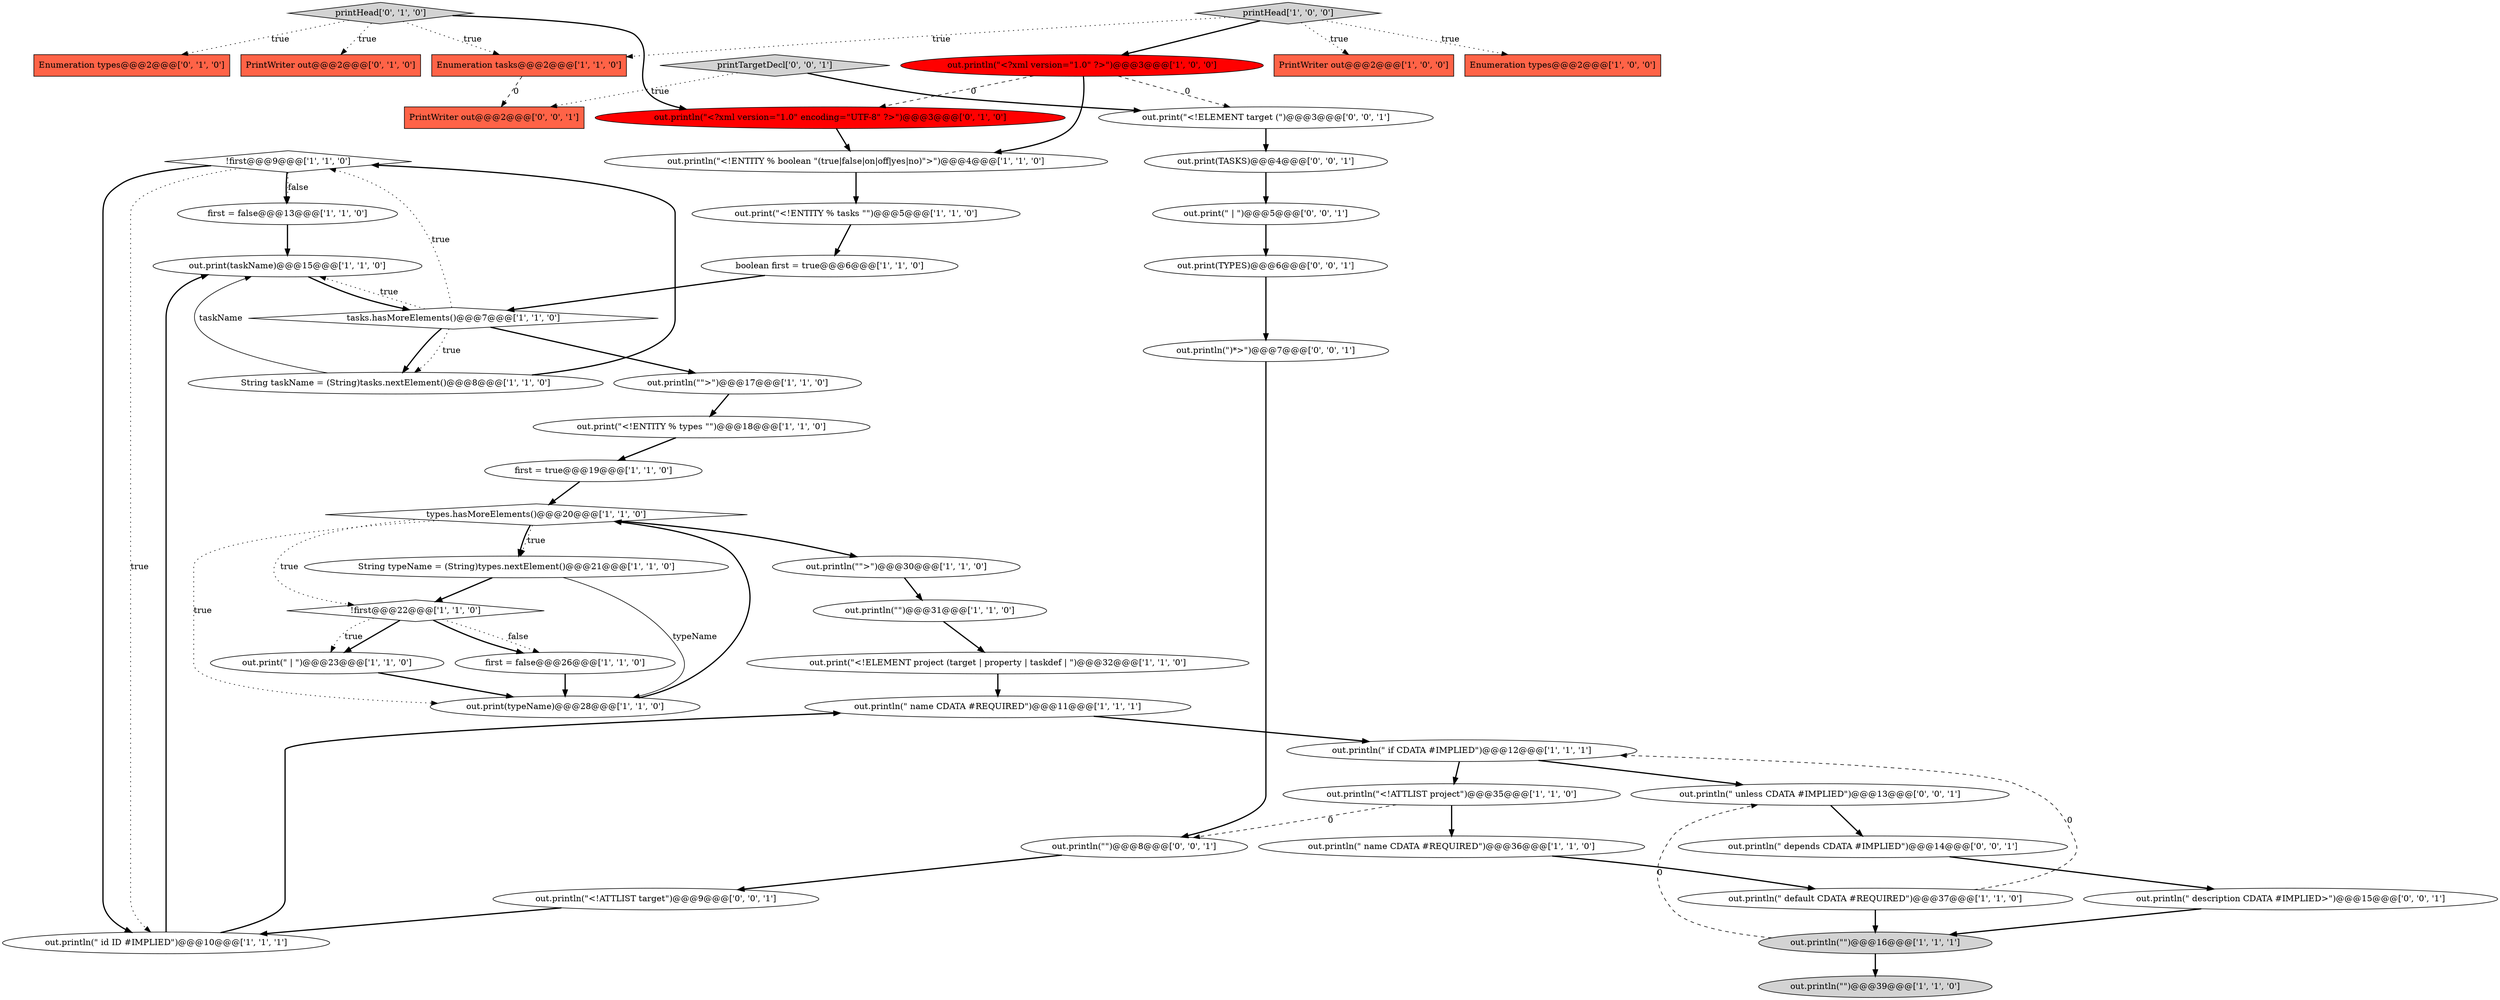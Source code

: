 digraph {
23 [style = filled, label = "!first@@@9@@@['1', '1', '0']", fillcolor = white, shape = diamond image = "AAA0AAABBB1BBB"];
30 [style = filled, label = "out.print(\" | \")@@@23@@@['1', '1', '0']", fillcolor = white, shape = ellipse image = "AAA0AAABBB1BBB"];
33 [style = filled, label = "Enumeration types@@@2@@@['0', '1', '0']", fillcolor = tomato, shape = box image = "AAA0AAABBB2BBB"];
43 [style = filled, label = "out.println(\"\")@@@8@@@['0', '0', '1']", fillcolor = white, shape = ellipse image = "AAA0AAABBB3BBB"];
22 [style = filled, label = "out.println(\"<?xml version=\"1.0\" ?>\")@@@3@@@['1', '0', '0']", fillcolor = red, shape = ellipse image = "AAA1AAABBB1BBB"];
7 [style = filled, label = "tasks.hasMoreElements()@@@7@@@['1', '1', '0']", fillcolor = white, shape = diamond image = "AAA0AAABBB1BBB"];
40 [style = filled, label = "out.print(TASKS)@@@4@@@['0', '0', '1']", fillcolor = white, shape = ellipse image = "AAA0AAABBB3BBB"];
37 [style = filled, label = "out.println(\" unless CDATA #IMPLIED\")@@@13@@@['0', '0', '1']", fillcolor = white, shape = ellipse image = "AAA0AAABBB3BBB"];
39 [style = filled, label = "out.print(\" | \")@@@5@@@['0', '0', '1']", fillcolor = white, shape = ellipse image = "AAA0AAABBB3BBB"];
6 [style = filled, label = "out.print(\"<!ELEMENT project (target | property | taskdef | \")@@@32@@@['1', '1', '0']", fillcolor = white, shape = ellipse image = "AAA0AAABBB1BBB"];
4 [style = filled, label = "out.println(\"\">\")@@@17@@@['1', '1', '0']", fillcolor = white, shape = ellipse image = "AAA0AAABBB1BBB"];
48 [style = filled, label = "out.print(TYPES)@@@6@@@['0', '0', '1']", fillcolor = white, shape = ellipse image = "AAA0AAABBB3BBB"];
12 [style = filled, label = "first = false@@@26@@@['1', '1', '0']", fillcolor = white, shape = ellipse image = "AAA0AAABBB1BBB"];
42 [style = filled, label = "out.print(\"<!ELEMENT target (\")@@@3@@@['0', '0', '1']", fillcolor = white, shape = ellipse image = "AAA0AAABBB3BBB"];
25 [style = filled, label = "!first@@@22@@@['1', '1', '0']", fillcolor = white, shape = diamond image = "AAA0AAABBB1BBB"];
11 [style = filled, label = "printHead['1', '0', '0']", fillcolor = lightgray, shape = diamond image = "AAA0AAABBB1BBB"];
1 [style = filled, label = "out.println(\"\")@@@16@@@['1', '1', '1']", fillcolor = lightgray, shape = ellipse image = "AAA0AAABBB1BBB"];
9 [style = filled, label = "types.hasMoreElements()@@@20@@@['1', '1', '0']", fillcolor = white, shape = diamond image = "AAA0AAABBB1BBB"];
27 [style = filled, label = "out.println(\" if CDATA #IMPLIED\")@@@12@@@['1', '1', '1']", fillcolor = white, shape = ellipse image = "AAA0AAABBB1BBB"];
18 [style = filled, label = "out.println(\"\">\")@@@30@@@['1', '1', '0']", fillcolor = white, shape = ellipse image = "AAA0AAABBB1BBB"];
35 [style = filled, label = "PrintWriter out@@@2@@@['0', '1', '0']", fillcolor = tomato, shape = box image = "AAA0AAABBB2BBB"];
38 [style = filled, label = "out.println(\")*>\")@@@7@@@['0', '0', '1']", fillcolor = white, shape = ellipse image = "AAA0AAABBB3BBB"];
31 [style = filled, label = "out.println(\"\")@@@31@@@['1', '1', '0']", fillcolor = white, shape = ellipse image = "AAA0AAABBB1BBB"];
2 [style = filled, label = "out.print(taskName)@@@15@@@['1', '1', '0']", fillcolor = white, shape = ellipse image = "AAA0AAABBB1BBB"];
41 [style = filled, label = "printTargetDecl['0', '0', '1']", fillcolor = lightgray, shape = diamond image = "AAA0AAABBB3BBB"];
15 [style = filled, label = "boolean first = true@@@6@@@['1', '1', '0']", fillcolor = white, shape = ellipse image = "AAA0AAABBB1BBB"];
21 [style = filled, label = "out.println(\" default CDATA #REQUIRED\")@@@37@@@['1', '1', '0']", fillcolor = white, shape = ellipse image = "AAA0AAABBB1BBB"];
46 [style = filled, label = "out.println(\" depends CDATA #IMPLIED\")@@@14@@@['0', '0', '1']", fillcolor = white, shape = ellipse image = "AAA0AAABBB3BBB"];
17 [style = filled, label = "String taskName = (String)tasks.nextElement()@@@8@@@['1', '1', '0']", fillcolor = white, shape = ellipse image = "AAA0AAABBB1BBB"];
36 [style = filled, label = "out.println(\"<?xml version=\"1.0\" encoding=\"UTF-8\" ?>\")@@@3@@@['0', '1', '0']", fillcolor = red, shape = ellipse image = "AAA1AAABBB2BBB"];
47 [style = filled, label = "out.println(\" description CDATA #IMPLIED>\")@@@15@@@['0', '0', '1']", fillcolor = white, shape = ellipse image = "AAA0AAABBB3BBB"];
0 [style = filled, label = "first = true@@@19@@@['1', '1', '0']", fillcolor = white, shape = ellipse image = "AAA0AAABBB1BBB"];
14 [style = filled, label = "out.println(\"<!ATTLIST project\")@@@35@@@['1', '1', '0']", fillcolor = white, shape = ellipse image = "AAA0AAABBB1BBB"];
29 [style = filled, label = "out.println(\"<!ENTITY % boolean \"(true|false|on|off|yes|no)\">\")@@@4@@@['1', '1', '0']", fillcolor = white, shape = ellipse image = "AAA0AAABBB1BBB"];
20 [style = filled, label = "Enumeration tasks@@@2@@@['1', '1', '0']", fillcolor = tomato, shape = box image = "AAA0AAABBB1BBB"];
3 [style = filled, label = "out.print(typeName)@@@28@@@['1', '1', '0']", fillcolor = white, shape = ellipse image = "AAA0AAABBB1BBB"];
10 [style = filled, label = "out.print(\"<!ENTITY % tasks \"\")@@@5@@@['1', '1', '0']", fillcolor = white, shape = ellipse image = "AAA0AAABBB1BBB"];
16 [style = filled, label = "out.println(\" name CDATA #REQUIRED\")@@@36@@@['1', '1', '0']", fillcolor = white, shape = ellipse image = "AAA0AAABBB1BBB"];
5 [style = filled, label = "PrintWriter out@@@2@@@['1', '0', '0']", fillcolor = tomato, shape = box image = "AAA0AAABBB1BBB"];
26 [style = filled, label = "out.print(\"<!ENTITY % types \"\")@@@18@@@['1', '1', '0']", fillcolor = white, shape = ellipse image = "AAA0AAABBB1BBB"];
13 [style = filled, label = "out.println(\" name CDATA #REQUIRED\")@@@11@@@['1', '1', '1']", fillcolor = white, shape = ellipse image = "AAA0AAABBB1BBB"];
32 [style = filled, label = "first = false@@@13@@@['1', '1', '0']", fillcolor = white, shape = ellipse image = "AAA0AAABBB1BBB"];
44 [style = filled, label = "out.println(\"<!ATTLIST target\")@@@9@@@['0', '0', '1']", fillcolor = white, shape = ellipse image = "AAA0AAABBB3BBB"];
34 [style = filled, label = "printHead['0', '1', '0']", fillcolor = lightgray, shape = diamond image = "AAA0AAABBB2BBB"];
8 [style = filled, label = "Enumeration types@@@2@@@['1', '0', '0']", fillcolor = tomato, shape = box image = "AAA0AAABBB1BBB"];
19 [style = filled, label = "out.println(\"\")@@@39@@@['1', '1', '0']", fillcolor = lightgray, shape = ellipse image = "AAA0AAABBB1BBB"];
28 [style = filled, label = "String typeName = (String)types.nextElement()@@@21@@@['1', '1', '0']", fillcolor = white, shape = ellipse image = "AAA0AAABBB1BBB"];
45 [style = filled, label = "PrintWriter out@@@2@@@['0', '0', '1']", fillcolor = tomato, shape = box image = "AAA0AAABBB3BBB"];
24 [style = filled, label = "out.println(\" id ID #IMPLIED\")@@@10@@@['1', '1', '1']", fillcolor = white, shape = ellipse image = "AAA0AAABBB1BBB"];
14->16 [style = bold, label=""];
18->31 [style = bold, label=""];
7->2 [style = dotted, label="true"];
22->36 [style = dashed, label="0"];
1->37 [style = dashed, label="0"];
0->9 [style = bold, label=""];
39->48 [style = bold, label=""];
7->17 [style = bold, label=""];
10->15 [style = bold, label=""];
15->7 [style = bold, label=""];
24->2 [style = bold, label=""];
27->14 [style = bold, label=""];
21->27 [style = dashed, label="0"];
20->45 [style = dashed, label="0"];
36->29 [style = bold, label=""];
25->30 [style = bold, label=""];
22->29 [style = bold, label=""];
23->32 [style = bold, label=""];
4->26 [style = bold, label=""];
25->12 [style = dotted, label="false"];
11->5 [style = dotted, label="true"];
7->4 [style = bold, label=""];
34->20 [style = dotted, label="true"];
46->47 [style = bold, label=""];
32->2 [style = bold, label=""];
17->23 [style = bold, label=""];
42->40 [style = bold, label=""];
41->45 [style = dotted, label="true"];
9->25 [style = dotted, label="true"];
9->28 [style = bold, label=""];
3->9 [style = bold, label=""];
11->20 [style = dotted, label="true"];
14->43 [style = dashed, label="0"];
26->0 [style = bold, label=""];
23->24 [style = bold, label=""];
27->37 [style = bold, label=""];
13->27 [style = bold, label=""];
22->42 [style = dashed, label="0"];
9->18 [style = bold, label=""];
31->6 [style = bold, label=""];
40->39 [style = bold, label=""];
48->38 [style = bold, label=""];
37->46 [style = bold, label=""];
30->3 [style = bold, label=""];
25->12 [style = bold, label=""];
7->23 [style = dotted, label="true"];
34->35 [style = dotted, label="true"];
16->21 [style = bold, label=""];
6->13 [style = bold, label=""];
34->36 [style = bold, label=""];
21->1 [style = bold, label=""];
34->33 [style = dotted, label="true"];
23->32 [style = dotted, label="false"];
11->22 [style = bold, label=""];
28->25 [style = bold, label=""];
17->2 [style = solid, label="taskName"];
29->10 [style = bold, label=""];
11->8 [style = dotted, label="true"];
12->3 [style = bold, label=""];
2->7 [style = bold, label=""];
44->24 [style = bold, label=""];
1->19 [style = bold, label=""];
7->17 [style = dotted, label="true"];
25->30 [style = dotted, label="true"];
43->44 [style = bold, label=""];
28->3 [style = solid, label="typeName"];
23->24 [style = dotted, label="true"];
41->42 [style = bold, label=""];
9->3 [style = dotted, label="true"];
38->43 [style = bold, label=""];
9->28 [style = dotted, label="true"];
24->13 [style = bold, label=""];
47->1 [style = bold, label=""];
}
